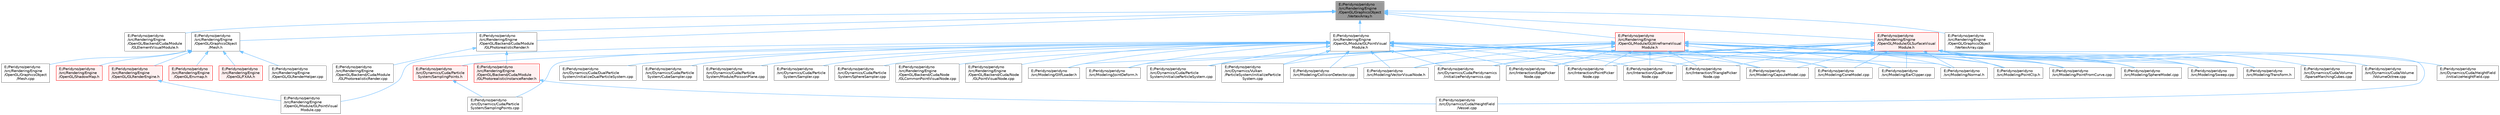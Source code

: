 digraph "E:/Peridyno/peridyno/src/Rendering/Engine/OpenGL/GraphicsObject/VertexArray.h"
{
 // LATEX_PDF_SIZE
  bgcolor="transparent";
  edge [fontname=Helvetica,fontsize=10,labelfontname=Helvetica,labelfontsize=10];
  node [fontname=Helvetica,fontsize=10,shape=box,height=0.2,width=0.4];
  Node1 [id="Node000001",label="E:/Peridyno/peridyno\l/src/Rendering/Engine\l/OpenGL/GraphicsObject\l/VertexArray.h",height=0.2,width=0.4,color="gray40", fillcolor="grey60", style="filled", fontcolor="black",tooltip=" "];
  Node1 -> Node2 [id="edge1_Node000001_Node000002",dir="back",color="steelblue1",style="solid",tooltip=" "];
  Node2 [id="Node000002",label="E:/Peridyno/peridyno\l/src/Rendering/Engine\l/OpenGL/Backend/Cuda/Module\l/GLElementVisualModule.h",height=0.2,width=0.4,color="grey40", fillcolor="white", style="filled",URL="$_g_l_element_visual_module_8h.html",tooltip=" "];
  Node1 -> Node3 [id="edge2_Node000001_Node000003",dir="back",color="steelblue1",style="solid",tooltip=" "];
  Node3 [id="Node000003",label="E:/Peridyno/peridyno\l/src/Rendering/Engine\l/OpenGL/Backend/Cuda/Module\l/GLPhotorealisticRender.h",height=0.2,width=0.4,color="grey40", fillcolor="white", style="filled",URL="$_g_l_photorealistic_render_8h.html",tooltip=" "];
  Node3 -> Node4 [id="edge3_Node000003_Node000004",dir="back",color="steelblue1",style="solid",tooltip=" "];
  Node4 [id="Node000004",label="E:/Peridyno/peridyno\l/src/Rendering/Engine\l/OpenGL/Backend/Cuda/Module\l/GLPhotorealisticInstanceRender.h",height=0.2,width=0.4,color="red", fillcolor="#FFF0F0", style="filled",URL="$_g_l_photorealistic_instance_render_8h.html",tooltip=" "];
  Node4 -> Node5 [id="edge4_Node000004_Node000005",dir="back",color="steelblue1",style="solid",tooltip=" "];
  Node5 [id="Node000005",label="E:/Peridyno/peridyno\l/src/Dynamics/Cuda/HeightField\l/Vessel.cpp",height=0.2,width=0.4,color="grey40", fillcolor="white", style="filled",URL="$_vessel_8cpp.html",tooltip=" "];
  Node3 -> Node8 [id="edge5_Node000003_Node000008",dir="back",color="steelblue1",style="solid",tooltip=" "];
  Node8 [id="Node000008",label="E:/Peridyno/peridyno\l/src/Rendering/Engine\l/OpenGL/Backend/Cuda/Module\l/GLPhotorealisticRender.cpp",height=0.2,width=0.4,color="grey40", fillcolor="white", style="filled",URL="$_g_l_photorealistic_render_8cpp.html",tooltip=" "];
  Node1 -> Node9 [id="edge6_Node000001_Node000009",dir="back",color="steelblue1",style="solid",tooltip=" "];
  Node9 [id="Node000009",label="E:/Peridyno/peridyno\l/src/Rendering/Engine\l/OpenGL/GraphicsObject\l/Mesh.h",height=0.2,width=0.4,color="grey40", fillcolor="white", style="filled",URL="$_mesh_8h.html",tooltip=" "];
  Node9 -> Node10 [id="edge7_Node000009_Node000010",dir="back",color="steelblue1",style="solid",tooltip=" "];
  Node10 [id="Node000010",label="E:/Peridyno/peridyno\l/src/Rendering/Engine\l/OpenGL/Envmap.h",height=0.2,width=0.4,color="red", fillcolor="#FFF0F0", style="filled",URL="$_envmap_8h.html",tooltip=" "];
  Node9 -> Node13 [id="edge8_Node000009_Node000013",dir="back",color="steelblue1",style="solid",tooltip=" "];
  Node13 [id="Node000013",label="E:/Peridyno/peridyno\l/src/Rendering/Engine\l/OpenGL/FXAA.h",height=0.2,width=0.4,color="red", fillcolor="#FFF0F0", style="filled",URL="$_f_x_a_a_8h.html",tooltip=" "];
  Node9 -> Node15 [id="edge9_Node000009_Node000015",dir="back",color="steelblue1",style="solid",tooltip=" "];
  Node15 [id="Node000015",label="E:/Peridyno/peridyno\l/src/Rendering/Engine\l/OpenGL/GLRenderEngine.h",height=0.2,width=0.4,color="red", fillcolor="#FFF0F0", style="filled",URL="$_g_l_render_engine_8h.html",tooltip=" "];
  Node15 -> Node16 [id="edge10_Node000015_Node000016",dir="back",color="steelblue1",style="solid",tooltip=" "];
  Node16 [id="Node000016",label="E:/Peridyno/peridyno\l/src/Rendering/Engine\l/OpenGL/Module/GLPointVisual\lModule.cpp",height=0.2,width=0.4,color="grey40", fillcolor="white", style="filled",URL="$_g_l_point_visual_module_8cpp.html",tooltip=" "];
  Node9 -> Node23 [id="edge11_Node000009_Node000023",dir="back",color="steelblue1",style="solid",tooltip=" "];
  Node23 [id="Node000023",label="E:/Peridyno/peridyno\l/src/Rendering/Engine\l/OpenGL/GLRenderHelper.cpp",height=0.2,width=0.4,color="grey40", fillcolor="white", style="filled",URL="$_g_l_render_helper_8cpp.html",tooltip=" "];
  Node9 -> Node24 [id="edge12_Node000009_Node000024",dir="back",color="steelblue1",style="solid",tooltip=" "];
  Node24 [id="Node000024",label="E:/Peridyno/peridyno\l/src/Rendering/Engine\l/OpenGL/GraphicsObject\l/Mesh.cpp",height=0.2,width=0.4,color="grey40", fillcolor="white", style="filled",URL="$_mesh_8cpp.html",tooltip=" "];
  Node9 -> Node25 [id="edge13_Node000009_Node000025",dir="back",color="steelblue1",style="solid",tooltip=" "];
  Node25 [id="Node000025",label="E:/Peridyno/peridyno\l/src/Rendering/Engine\l/OpenGL/ShadowMap.h",height=0.2,width=0.4,color="red", fillcolor="#FFF0F0", style="filled",URL="$_shadow_map_8h.html",tooltip=" "];
  Node1 -> Node27 [id="edge14_Node000001_Node000027",dir="back",color="steelblue1",style="solid",tooltip=" "];
  Node27 [id="Node000027",label="E:/Peridyno/peridyno\l/src/Rendering/Engine\l/OpenGL/GraphicsObject\l/VertexArray.cpp",height=0.2,width=0.4,color="grey40", fillcolor="white", style="filled",URL="$_vertex_array_8cpp.html",tooltip=" "];
  Node1 -> Node28 [id="edge15_Node000001_Node000028",dir="back",color="steelblue1",style="solid",tooltip=" "];
  Node28 [id="Node000028",label="E:/Peridyno/peridyno\l/src/Rendering/Engine\l/OpenGL/Module/GLPointVisual\lModule.h",height=0.2,width=0.4,color="grey40", fillcolor="white", style="filled",URL="$_g_l_point_visual_module_8h.html",tooltip=" "];
  Node28 -> Node29 [id="edge16_Node000028_Node000029",dir="back",color="steelblue1",style="solid",tooltip=" "];
  Node29 [id="Node000029",label="E:/Peridyno/peridyno\l/src/Dynamics/Cuda/DualParticle\lSystem/initializeDualParticleSystem.cpp",height=0.2,width=0.4,color="grey40", fillcolor="white", style="filled",URL="$initialize_dual_particle_system_8cpp.html",tooltip=" "];
  Node28 -> Node30 [id="edge17_Node000028_Node000030",dir="back",color="steelblue1",style="solid",tooltip=" "];
  Node30 [id="Node000030",label="E:/Peridyno/peridyno\l/src/Dynamics/Cuda/Particle\lSystem/CubeSampler.cpp",height=0.2,width=0.4,color="grey40", fillcolor="white", style="filled",URL="$_cube_sampler_8cpp.html",tooltip=" "];
  Node28 -> Node31 [id="edge18_Node000028_Node000031",dir="back",color="steelblue1",style="solid",tooltip=" "];
  Node31 [id="Node000031",label="E:/Peridyno/peridyno\l/src/Dynamics/Cuda/Particle\lSystem/Module/PoissonPlane.cpp",height=0.2,width=0.4,color="grey40", fillcolor="white", style="filled",URL="$_poisson_plane_8cpp.html",tooltip=" "];
  Node28 -> Node32 [id="edge19_Node000028_Node000032",dir="back",color="steelblue1",style="solid",tooltip=" "];
  Node32 [id="Node000032",label="E:/Peridyno/peridyno\l/src/Dynamics/Cuda/Particle\lSystem/Sampler.cpp",height=0.2,width=0.4,color="grey40", fillcolor="white", style="filled",URL="$_sampler_8cpp.html",tooltip=" "];
  Node28 -> Node33 [id="edge20_Node000028_Node000033",dir="back",color="steelblue1",style="solid",tooltip=" "];
  Node33 [id="Node000033",label="E:/Peridyno/peridyno\l/src/Dynamics/Cuda/Particle\lSystem/SamplingPoints.cpp",height=0.2,width=0.4,color="grey40", fillcolor="white", style="filled",URL="$_sampling_points_8cpp.html",tooltip=" "];
  Node28 -> Node34 [id="edge21_Node000028_Node000034",dir="back",color="steelblue1",style="solid",tooltip=" "];
  Node34 [id="Node000034",label="E:/Peridyno/peridyno\l/src/Dynamics/Cuda/Particle\lSystem/SamplingPoints.h",height=0.2,width=0.4,color="red", fillcolor="#FFF0F0", style="filled",URL="$_sampling_points_8h.html",tooltip=" "];
  Node34 -> Node33 [id="edge22_Node000034_Node000033",dir="back",color="steelblue1",style="solid",tooltip=" "];
  Node28 -> Node39 [id="edge23_Node000028_Node000039",dir="back",color="steelblue1",style="solid",tooltip=" "];
  Node39 [id="Node000039",label="E:/Peridyno/peridyno\l/src/Dynamics/Cuda/Particle\lSystem/SphereSampler.cpp",height=0.2,width=0.4,color="grey40", fillcolor="white", style="filled",URL="$_sphere_sampler_8cpp.html",tooltip=" "];
  Node28 -> Node38 [id="edge24_Node000028_Node000038",dir="back",color="steelblue1",style="solid",tooltip=" "];
  Node38 [id="Node000038",label="E:/Peridyno/peridyno\l/src/Dynamics/Cuda/Particle\lSystem/initializeParticleSystem.cpp",height=0.2,width=0.4,color="grey40", fillcolor="white", style="filled",URL="$_cuda_2_particle_system_2initialize_particle_system_8cpp.html",tooltip=" "];
  Node28 -> Node40 [id="edge25_Node000028_Node000040",dir="back",color="steelblue1",style="solid",tooltip=" "];
  Node40 [id="Node000040",label="E:/Peridyno/peridyno\l/src/Dynamics/Cuda/Peridynamics\l/initializePeridynamics.cpp",height=0.2,width=0.4,color="grey40", fillcolor="white", style="filled",URL="$initialize_peridynamics_8cpp.html",tooltip=" "];
  Node28 -> Node41 [id="edge26_Node000028_Node000041",dir="back",color="steelblue1",style="solid",tooltip=" "];
  Node41 [id="Node000041",label="E:/Peridyno/peridyno\l/src/Dynamics/Vulkan\l/ParticleSystem/initializeParticle\lSystem.cpp",height=0.2,width=0.4,color="grey40", fillcolor="white", style="filled",URL="$_vulkan_2_particle_system_2initialize_particle_system_8cpp.html",tooltip=" "];
  Node28 -> Node42 [id="edge27_Node000028_Node000042",dir="back",color="steelblue1",style="solid",tooltip=" "];
  Node42 [id="Node000042",label="E:/Peridyno/peridyno\l/src/Interaction/EdgePicker\lNode.cpp",height=0.2,width=0.4,color="grey40", fillcolor="white", style="filled",URL="$_edge_picker_node_8cpp.html",tooltip=" "];
  Node28 -> Node43 [id="edge28_Node000028_Node000043",dir="back",color="steelblue1",style="solid",tooltip=" "];
  Node43 [id="Node000043",label="E:/Peridyno/peridyno\l/src/Interaction/PointPicker\lNode.cpp",height=0.2,width=0.4,color="grey40", fillcolor="white", style="filled",URL="$_point_picker_node_8cpp.html",tooltip=" "];
  Node28 -> Node44 [id="edge29_Node000028_Node000044",dir="back",color="steelblue1",style="solid",tooltip=" "];
  Node44 [id="Node000044",label="E:/Peridyno/peridyno\l/src/Interaction/QuadPicker\lNode.cpp",height=0.2,width=0.4,color="grey40", fillcolor="white", style="filled",URL="$_quad_picker_node_8cpp.html",tooltip=" "];
  Node28 -> Node45 [id="edge30_Node000028_Node000045",dir="back",color="steelblue1",style="solid",tooltip=" "];
  Node45 [id="Node000045",label="E:/Peridyno/peridyno\l/src/Interaction/TrianglePicker\lNode.cpp",height=0.2,width=0.4,color="grey40", fillcolor="white", style="filled",URL="$_triangle_picker_node_8cpp.html",tooltip=" "];
  Node28 -> Node46 [id="edge31_Node000028_Node000046",dir="back",color="steelblue1",style="solid",tooltip=" "];
  Node46 [id="Node000046",label="E:/Peridyno/peridyno\l/src/Modeling/CapsuleModel.cpp",height=0.2,width=0.4,color="grey40", fillcolor="white", style="filled",URL="$_capsule_model_8cpp.html",tooltip=" "];
  Node28 -> Node47 [id="edge32_Node000028_Node000047",dir="back",color="steelblue1",style="solid",tooltip=" "];
  Node47 [id="Node000047",label="E:/Peridyno/peridyno\l/src/Modeling/CollisionDetector.cpp",height=0.2,width=0.4,color="grey40", fillcolor="white", style="filled",URL="$_collision_detector_8cpp.html",tooltip=" "];
  Node28 -> Node48 [id="edge33_Node000028_Node000048",dir="back",color="steelblue1",style="solid",tooltip=" "];
  Node48 [id="Node000048",label="E:/Peridyno/peridyno\l/src/Modeling/ConeModel.cpp",height=0.2,width=0.4,color="grey40", fillcolor="white", style="filled",URL="$_cone_model_8cpp.html",tooltip=" "];
  Node28 -> Node49 [id="edge34_Node000028_Node000049",dir="back",color="steelblue1",style="solid",tooltip=" "];
  Node49 [id="Node000049",label="E:/Peridyno/peridyno\l/src/Modeling/EarClipper.cpp",height=0.2,width=0.4,color="grey40", fillcolor="white", style="filled",URL="$_ear_clipper_8cpp.html",tooltip=" "];
  Node28 -> Node50 [id="edge35_Node000028_Node000050",dir="back",color="steelblue1",style="solid",tooltip=" "];
  Node50 [id="Node000050",label="E:/Peridyno/peridyno\l/src/Modeling/GltfLoader.h",height=0.2,width=0.4,color="grey40", fillcolor="white", style="filled",URL="$_gltf_loader_8h.html",tooltip=" "];
  Node28 -> Node51 [id="edge36_Node000028_Node000051",dir="back",color="steelblue1",style="solid",tooltip=" "];
  Node51 [id="Node000051",label="E:/Peridyno/peridyno\l/src/Modeling/JointDeform.h",height=0.2,width=0.4,color="grey40", fillcolor="white", style="filled",URL="$_joint_deform_8h.html",tooltip=" "];
  Node28 -> Node52 [id="edge37_Node000028_Node000052",dir="back",color="steelblue1",style="solid",tooltip=" "];
  Node52 [id="Node000052",label="E:/Peridyno/peridyno\l/src/Modeling/Normal.h",height=0.2,width=0.4,color="grey40", fillcolor="white", style="filled",URL="$_normal_8h.html",tooltip=" "];
  Node28 -> Node53 [id="edge38_Node000028_Node000053",dir="back",color="steelblue1",style="solid",tooltip=" "];
  Node53 [id="Node000053",label="E:/Peridyno/peridyno\l/src/Modeling/PointClip.h",height=0.2,width=0.4,color="grey40", fillcolor="white", style="filled",URL="$_point_clip_8h.html",tooltip=" "];
  Node28 -> Node54 [id="edge39_Node000028_Node000054",dir="back",color="steelblue1",style="solid",tooltip=" "];
  Node54 [id="Node000054",label="E:/Peridyno/peridyno\l/src/Modeling/PointFromCurve.cpp",height=0.2,width=0.4,color="grey40", fillcolor="white", style="filled",URL="$_point_from_curve_8cpp.html",tooltip=" "];
  Node28 -> Node55 [id="edge40_Node000028_Node000055",dir="back",color="steelblue1",style="solid",tooltip=" "];
  Node55 [id="Node000055",label="E:/Peridyno/peridyno\l/src/Modeling/SphereModel.cpp",height=0.2,width=0.4,color="grey40", fillcolor="white", style="filled",URL="$_sphere_model_8cpp.html",tooltip=" "];
  Node28 -> Node56 [id="edge41_Node000028_Node000056",dir="back",color="steelblue1",style="solid",tooltip=" "];
  Node56 [id="Node000056",label="E:/Peridyno/peridyno\l/src/Modeling/Sweep.cpp",height=0.2,width=0.4,color="grey40", fillcolor="white", style="filled",URL="$_sweep_8cpp.html",tooltip=" "];
  Node28 -> Node57 [id="edge42_Node000028_Node000057",dir="back",color="steelblue1",style="solid",tooltip=" "];
  Node57 [id="Node000057",label="E:/Peridyno/peridyno\l/src/Modeling/Transform.h",height=0.2,width=0.4,color="grey40", fillcolor="white", style="filled",URL="$_transform_8h.html",tooltip=" "];
  Node28 -> Node58 [id="edge43_Node000028_Node000058",dir="back",color="steelblue1",style="solid",tooltip=" "];
  Node58 [id="Node000058",label="E:/Peridyno/peridyno\l/src/Modeling/VectorVisualNode.h",height=0.2,width=0.4,color="grey40", fillcolor="white", style="filled",URL="$_vector_visual_node_8h.html",tooltip=" "];
  Node28 -> Node59 [id="edge44_Node000028_Node000059",dir="back",color="steelblue1",style="solid",tooltip=" "];
  Node59 [id="Node000059",label="E:/Peridyno/peridyno\l/src/Rendering/Engine\l/OpenGL/Backend/Cuda/Node\l/GLCommonPointVisualNode.cpp",height=0.2,width=0.4,color="grey40", fillcolor="white", style="filled",URL="$_g_l_common_point_visual_node_8cpp.html",tooltip=" "];
  Node28 -> Node60 [id="edge45_Node000028_Node000060",dir="back",color="steelblue1",style="solid",tooltip=" "];
  Node60 [id="Node000060",label="E:/Peridyno/peridyno\l/src/Rendering/Engine\l/OpenGL/Backend/Cuda/Node\l/GLPointVisualNode.cpp",height=0.2,width=0.4,color="grey40", fillcolor="white", style="filled",URL="$_g_l_point_visual_node_8cpp.html",tooltip=" "];
  Node28 -> Node16 [id="edge46_Node000028_Node000016",dir="back",color="steelblue1",style="solid",tooltip=" "];
  Node1 -> Node61 [id="edge47_Node000001_Node000061",dir="back",color="steelblue1",style="solid",tooltip=" "];
  Node61 [id="Node000061",label="E:/Peridyno/peridyno\l/src/Rendering/Engine\l/OpenGL/Module/GLSurfaceVisual\lModule.h",height=0.2,width=0.4,color="red", fillcolor="#FFF0F0", style="filled",URL="$_g_l_surface_visual_module_8h.html",tooltip=" "];
  Node61 -> Node5 [id="edge48_Node000061_Node000005",dir="back",color="steelblue1",style="solid",tooltip=" "];
  Node61 -> Node62 [id="edge49_Node000061_Node000062",dir="back",color="steelblue1",style="solid",tooltip=" "];
  Node62 [id="Node000062",label="E:/Peridyno/peridyno\l/src/Dynamics/Cuda/HeightField\l/initializeHeightField.cpp",height=0.2,width=0.4,color="grey40", fillcolor="white", style="filled",URL="$initialize_height_field_8cpp.html",tooltip=" "];
  Node61 -> Node40 [id="edge50_Node000061_Node000040",dir="back",color="steelblue1",style="solid",tooltip=" "];
  Node61 -> Node63 [id="edge51_Node000061_Node000063",dir="back",color="steelblue1",style="solid",tooltip=" "];
  Node63 [id="Node000063",label="E:/Peridyno/peridyno\l/src/Dynamics/Cuda/Volume\l/SparseMarchingCubes.cpp",height=0.2,width=0.4,color="grey40", fillcolor="white", style="filled",URL="$_sparse_marching_cubes_8cpp.html",tooltip=" "];
  Node61 -> Node64 [id="edge52_Node000061_Node000064",dir="back",color="steelblue1",style="solid",tooltip=" "];
  Node64 [id="Node000064",label="E:/Peridyno/peridyno\l/src/Dynamics/Cuda/Volume\l/VolumeOctree.cpp",height=0.2,width=0.4,color="grey40", fillcolor="white", style="filled",URL="$_volume_octree_8cpp.html",tooltip=" "];
  Node61 -> Node42 [id="edge53_Node000061_Node000042",dir="back",color="steelblue1",style="solid",tooltip=" "];
  Node61 -> Node43 [id="edge54_Node000061_Node000043",dir="back",color="steelblue1",style="solid",tooltip=" "];
  Node61 -> Node44 [id="edge55_Node000061_Node000044",dir="back",color="steelblue1",style="solid",tooltip=" "];
  Node61 -> Node45 [id="edge56_Node000061_Node000045",dir="back",color="steelblue1",style="solid",tooltip=" "];
  Node61 -> Node46 [id="edge57_Node000061_Node000046",dir="back",color="steelblue1",style="solid",tooltip=" "];
  Node61 -> Node48 [id="edge58_Node000061_Node000048",dir="back",color="steelblue1",style="solid",tooltip=" "];
  Node61 -> Node49 [id="edge59_Node000061_Node000049",dir="back",color="steelblue1",style="solid",tooltip=" "];
  Node61 -> Node52 [id="edge60_Node000061_Node000052",dir="back",color="steelblue1",style="solid",tooltip=" "];
  Node61 -> Node53 [id="edge61_Node000061_Node000053",dir="back",color="steelblue1",style="solid",tooltip=" "];
  Node61 -> Node54 [id="edge62_Node000061_Node000054",dir="back",color="steelblue1",style="solid",tooltip=" "];
  Node61 -> Node55 [id="edge63_Node000061_Node000055",dir="back",color="steelblue1",style="solid",tooltip=" "];
  Node61 -> Node56 [id="edge64_Node000061_Node000056",dir="back",color="steelblue1",style="solid",tooltip=" "];
  Node61 -> Node57 [id="edge65_Node000061_Node000057",dir="back",color="steelblue1",style="solid",tooltip=" "];
  Node61 -> Node58 [id="edge66_Node000061_Node000058",dir="back",color="steelblue1",style="solid",tooltip=" "];
  Node1 -> Node86 [id="edge67_Node000001_Node000086",dir="back",color="steelblue1",style="solid",tooltip=" "];
  Node86 [id="Node000086",label="E:/Peridyno/peridyno\l/src/Rendering/Engine\l/OpenGL/Module/GLWireframeVisual\lModule.h",height=0.2,width=0.4,color="red", fillcolor="#FFF0F0", style="filled",URL="$_g_l_wireframe_visual_module_8h.html",tooltip=" "];
  Node86 -> Node38 [id="edge68_Node000086_Node000038",dir="back",color="steelblue1",style="solid",tooltip=" "];
  Node86 -> Node40 [id="edge69_Node000086_Node000040",dir="back",color="steelblue1",style="solid",tooltip=" "];
  Node86 -> Node41 [id="edge70_Node000086_Node000041",dir="back",color="steelblue1",style="solid",tooltip=" "];
  Node86 -> Node42 [id="edge71_Node000086_Node000042",dir="back",color="steelblue1",style="solid",tooltip=" "];
  Node86 -> Node43 [id="edge72_Node000086_Node000043",dir="back",color="steelblue1",style="solid",tooltip=" "];
  Node86 -> Node44 [id="edge73_Node000086_Node000044",dir="back",color="steelblue1",style="solid",tooltip=" "];
  Node86 -> Node45 [id="edge74_Node000086_Node000045",dir="back",color="steelblue1",style="solid",tooltip=" "];
  Node86 -> Node46 [id="edge75_Node000086_Node000046",dir="back",color="steelblue1",style="solid",tooltip=" "];
  Node86 -> Node47 [id="edge76_Node000086_Node000047",dir="back",color="steelblue1",style="solid",tooltip=" "];
  Node86 -> Node48 [id="edge77_Node000086_Node000048",dir="back",color="steelblue1",style="solid",tooltip=" "];
  Node86 -> Node49 [id="edge78_Node000086_Node000049",dir="back",color="steelblue1",style="solid",tooltip=" "];
  Node86 -> Node50 [id="edge79_Node000086_Node000050",dir="back",color="steelblue1",style="solid",tooltip=" "];
  Node86 -> Node51 [id="edge80_Node000086_Node000051",dir="back",color="steelblue1",style="solid",tooltip=" "];
  Node86 -> Node52 [id="edge81_Node000086_Node000052",dir="back",color="steelblue1",style="solid",tooltip=" "];
  Node86 -> Node53 [id="edge82_Node000086_Node000053",dir="back",color="steelblue1",style="solid",tooltip=" "];
  Node86 -> Node54 [id="edge83_Node000086_Node000054",dir="back",color="steelblue1",style="solid",tooltip=" "];
  Node86 -> Node55 [id="edge84_Node000086_Node000055",dir="back",color="steelblue1",style="solid",tooltip=" "];
  Node86 -> Node56 [id="edge85_Node000086_Node000056",dir="back",color="steelblue1",style="solid",tooltip=" "];
  Node86 -> Node57 [id="edge86_Node000086_Node000057",dir="back",color="steelblue1",style="solid",tooltip=" "];
  Node86 -> Node58 [id="edge87_Node000086_Node000058",dir="back",color="steelblue1",style="solid",tooltip=" "];
}
